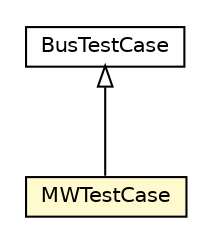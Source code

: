 #!/usr/local/bin/dot
#
# Class diagram 
# Generated by UMLGraph version R5_6-24-gf6e263 (http://www.umlgraph.org/)
#

digraph G {
	edge [fontname="Helvetica",fontsize=10,labelfontname="Helvetica",labelfontsize=10];
	node [fontname="Helvetica",fontsize=10,shape=plaintext];
	nodesep=0.25;
	ranksep=0.5;
	// org.universAAL.middleware.bus.junit.BusTestCase
	c5414232 [label=<<table title="org.universAAL.middleware.bus.junit.BusTestCase" border="0" cellborder="1" cellspacing="0" cellpadding="2" port="p" href="../bus/junit/BusTestCase.html">
		<tr><td><table border="0" cellspacing="0" cellpadding="1">
<tr><td align="center" balign="center"> BusTestCase </td></tr>
		</table></td></tr>
		</table>>, URL="../bus/junit/BusTestCase.html", fontname="Helvetica", fontcolor="black", fontsize=10.0];
	// org.universAAL.middleware.junit.MWTestCase
	c5415032 [label=<<table title="org.universAAL.middleware.junit.MWTestCase" border="0" cellborder="1" cellspacing="0" cellpadding="2" port="p" bgcolor="lemonChiffon" href="./MWTestCase.html">
		<tr><td><table border="0" cellspacing="0" cellpadding="1">
<tr><td align="center" balign="center"> MWTestCase </td></tr>
		</table></td></tr>
		</table>>, URL="./MWTestCase.html", fontname="Helvetica", fontcolor="black", fontsize=10.0];
	//org.universAAL.middleware.junit.MWTestCase extends org.universAAL.middleware.bus.junit.BusTestCase
	c5414232:p -> c5415032:p [dir=back,arrowtail=empty];
}

